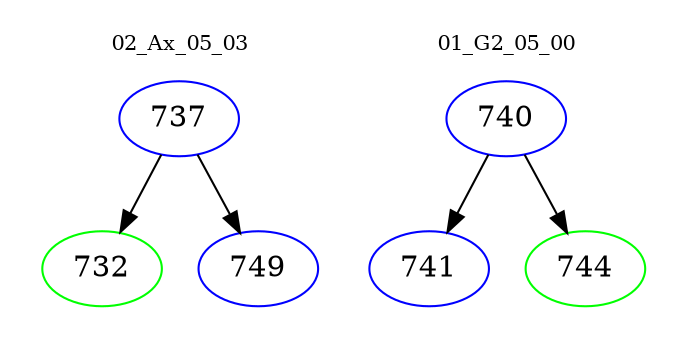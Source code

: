 digraph{
subgraph cluster_0 {
color = white
label = "02_Ax_05_03";
fontsize=10;
T0_737 [label="737", color="blue"]
T0_737 -> T0_732 [color="black"]
T0_732 [label="732", color="green"]
T0_737 -> T0_749 [color="black"]
T0_749 [label="749", color="blue"]
}
subgraph cluster_1 {
color = white
label = "01_G2_05_00";
fontsize=10;
T1_740 [label="740", color="blue"]
T1_740 -> T1_741 [color="black"]
T1_741 [label="741", color="blue"]
T1_740 -> T1_744 [color="black"]
T1_744 [label="744", color="green"]
}
}
